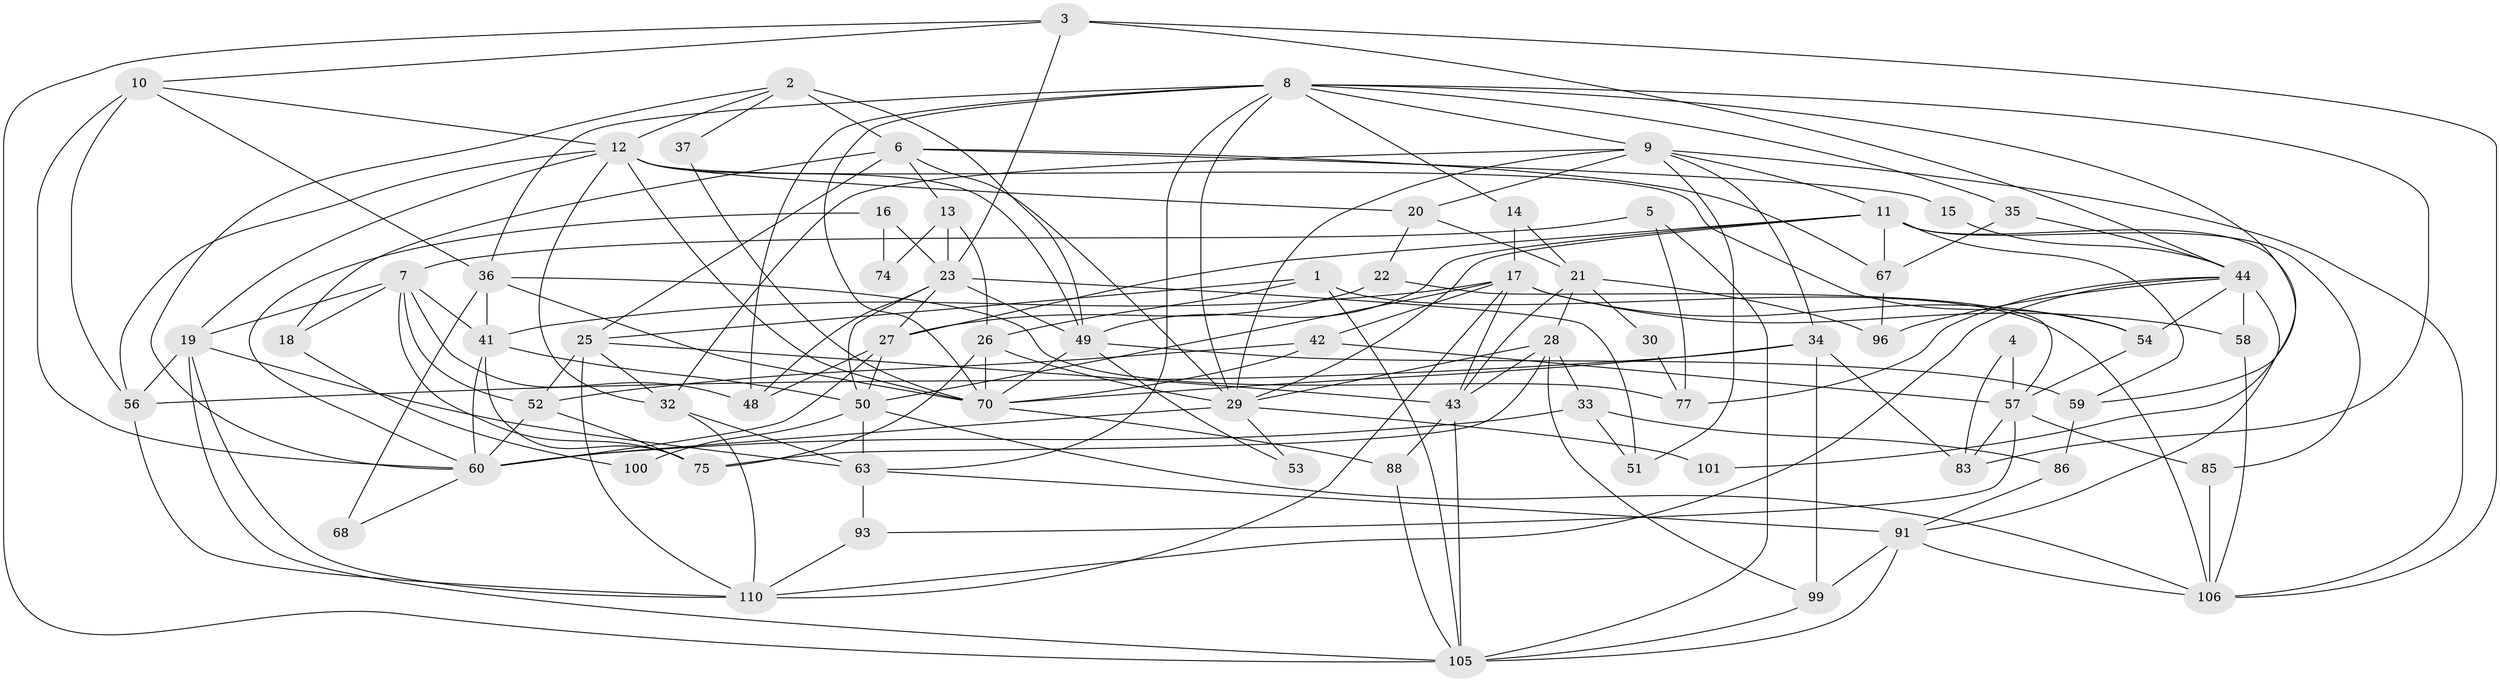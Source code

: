 // original degree distribution, {4: 0.2727272727272727, 3: 0.2636363636363636, 5: 0.12727272727272726, 2: 0.16363636363636364, 6: 0.08181818181818182, 8: 0.02727272727272727, 7: 0.06363636363636363}
// Generated by graph-tools (version 1.1) at 2025/11/02/27/25 16:11:19]
// undirected, 71 vertices, 177 edges
graph export_dot {
graph [start="1"]
  node [color=gray90,style=filled];
  1;
  2 [super="+39"];
  3;
  4;
  5;
  6 [super="+31"];
  7 [super="+61"];
  8 [super="+94"];
  9 [super="+72"];
  10 [super="+47"];
  11 [super="+40"];
  12 [super="+24"];
  13 [super="+97"];
  14 [super="+69"];
  15;
  16;
  17 [super="+81"];
  18;
  19 [super="+62"];
  20;
  21 [super="+79"];
  22;
  23 [super="+102"];
  25 [super="+104"];
  26 [super="+46"];
  27 [super="+64"];
  28 [super="+45"];
  29 [super="+65"];
  30;
  32 [super="+76"];
  33;
  34 [super="+82"];
  35;
  36 [super="+38"];
  37;
  41 [super="+98"];
  42 [super="+80"];
  43 [super="+89"];
  44 [super="+107"];
  48;
  49 [super="+92"];
  50 [super="+55"];
  51;
  52;
  53;
  54;
  56 [super="+84"];
  57 [super="+73"];
  58;
  59 [super="+78"];
  60 [super="+87"];
  63 [super="+66"];
  67 [super="+90"];
  68;
  70 [super="+71"];
  74;
  75 [super="+95"];
  77;
  83;
  85;
  86;
  88;
  91 [super="+103"];
  93;
  96;
  99;
  100;
  101;
  105 [super="+109"];
  106 [super="+108"];
  110;
  1 -- 26;
  1 -- 25;
  1 -- 106;
  1 -- 105;
  2 -- 37;
  2 -- 6 [weight=2];
  2 -- 12;
  2 -- 60;
  2 -- 49;
  3 -- 106;
  3 -- 23;
  3 -- 44;
  3 -- 10;
  3 -- 105;
  4 -- 83;
  4 -- 57;
  5 -- 77;
  5 -- 105;
  5 -- 7;
  6 -- 25;
  6 -- 18;
  6 -- 29;
  6 -- 67;
  6 -- 13;
  6 -- 15;
  7 -- 48;
  7 -- 18;
  7 -- 52;
  7 -- 41;
  7 -- 75;
  7 -- 19;
  8 -- 48;
  8 -- 70;
  8 -- 35;
  8 -- 83;
  8 -- 36;
  8 -- 59;
  8 -- 29;
  8 -- 63;
  8 -- 9;
  8 -- 14;
  9 -- 11;
  9 -- 32;
  9 -- 51;
  9 -- 20;
  9 -- 29;
  9 -- 106;
  9 -- 34;
  10 -- 36;
  10 -- 60;
  10 -- 12;
  10 -- 56;
  11 -- 49;
  11 -- 27;
  11 -- 59;
  11 -- 101;
  11 -- 67;
  11 -- 85;
  11 -- 29;
  12 -- 20;
  12 -- 49;
  12 -- 54;
  12 -- 70;
  12 -- 32;
  12 -- 19;
  12 -- 56;
  13 -- 23;
  13 -- 26;
  13 -- 74;
  14 -- 17;
  14 -- 21;
  15 -- 44;
  16 -- 23;
  16 -- 74;
  16 -- 60;
  17 -- 54;
  17 -- 41;
  17 -- 50;
  17 -- 58;
  17 -- 110;
  17 -- 43;
  17 -- 42;
  18 -- 100;
  19 -- 105;
  19 -- 110;
  19 -- 63;
  19 -- 56;
  20 -- 22;
  20 -- 21;
  21 -- 43;
  21 -- 96 [weight=2];
  21 -- 30;
  21 -- 28;
  22 -- 27;
  22 -- 57;
  23 -- 27;
  23 -- 51;
  23 -- 50;
  23 -- 48;
  23 -- 49;
  25 -- 32;
  25 -- 110;
  25 -- 52;
  25 -- 43;
  26 -- 29;
  26 -- 70;
  26 -- 75;
  27 -- 48;
  27 -- 50;
  27 -- 60;
  28 -- 99;
  28 -- 33;
  28 -- 75;
  28 -- 29;
  28 -- 43;
  29 -- 53;
  29 -- 101;
  29 -- 60;
  30 -- 77;
  32 -- 110;
  32 -- 63;
  33 -- 51;
  33 -- 60;
  33 -- 86;
  34 -- 70;
  34 -- 83;
  34 -- 99;
  34 -- 56;
  35 -- 44;
  35 -- 67;
  36 -- 68;
  36 -- 77;
  36 -- 70;
  36 -- 41;
  37 -- 70;
  41 -- 50;
  41 -- 60;
  41 -- 75;
  42 -- 52;
  42 -- 70;
  42 -- 57;
  43 -- 88;
  43 -- 105;
  44 -- 96;
  44 -- 58 [weight=2];
  44 -- 77;
  44 -- 54;
  44 -- 91;
  44 -- 110;
  49 -- 59;
  49 -- 53;
  49 -- 70;
  50 -- 100;
  50 -- 106;
  50 -- 63;
  52 -- 75;
  52 -- 60 [weight=2];
  54 -- 57;
  56 -- 110;
  57 -- 85;
  57 -- 83;
  57 -- 93;
  58 -- 106;
  59 -- 86;
  60 -- 68;
  63 -- 93;
  63 -- 91;
  67 -- 96;
  70 -- 88;
  85 -- 106;
  86 -- 91;
  88 -- 105;
  91 -- 106;
  91 -- 99;
  91 -- 105;
  93 -- 110;
  99 -- 105;
}
